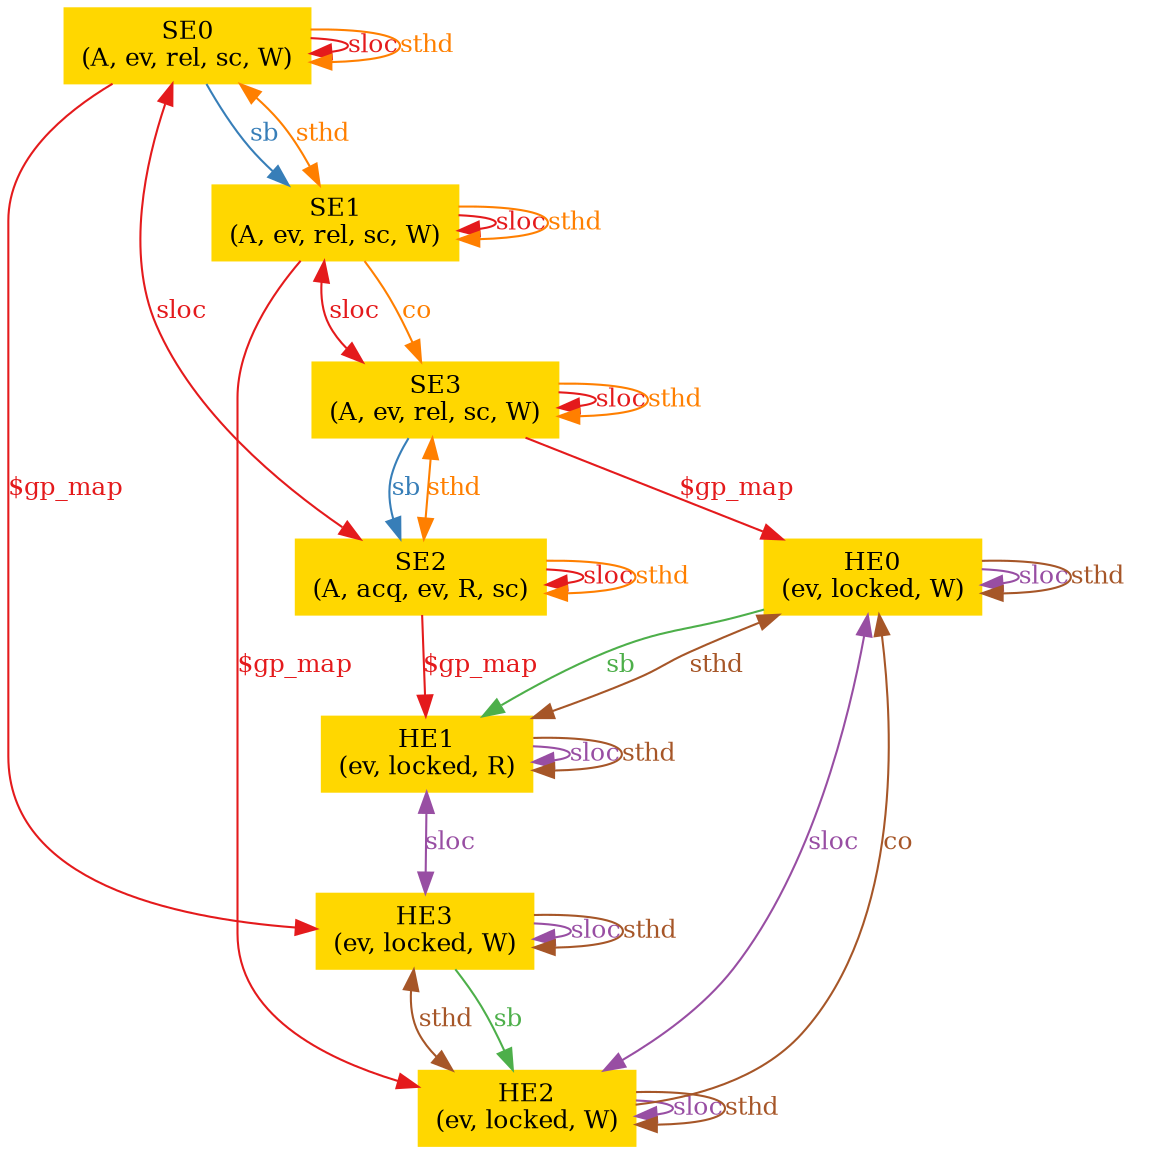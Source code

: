 digraph "graph" {
graph [fontsize=12]
node [fontsize=12]
edge [fontsize=12]
rankdir=TB;
"N7" -> "N1" [uuid = "<SE0, HE3>", color = "#e41a1c", fontcolor = "#e41a1c", style = "solid", label = "$gp_map", dir = "forward", weight = "1"]
"N6" -> "N0" [uuid = "<SE1, HE2>", color = "#e41a1c", fontcolor = "#e41a1c", style = "solid", label = "$gp_map", dir = "forward", weight = "1"]
"N4" -> "N2" [uuid = "<SE2, HE1>", color = "#e41a1c", fontcolor = "#e41a1c", style = "solid", label = "$gp_map", dir = "forward", weight = "1"]
"N5" -> "N3" [uuid = "<SE3, HE0>", color = "#e41a1c", fontcolor = "#e41a1c", style = "solid", label = "$gp_map", dir = "forward", weight = "1"]
"N3" -> "N0" [uuid = "<HE2, HE0>", color = "#a65628", fontcolor = "#a65628", style = "solid", label = "co", dir = "back", weight = "1"]
"N6" -> "N5" [uuid = "<SE1, SE3>", color = "#ff7f00", fontcolor = "#ff7f00", style = "solid", label = "co", dir = "forward", weight = "1"]
"N3" -> "N2" [uuid = "<HE0, HE1>", color = "#4daf4a", fontcolor = "#4daf4a", style = "solid", label = "sb", dir = "forward", weight = "1"]
"N1" -> "N0" [uuid = "<HE3, HE2>", color = "#4daf4a", fontcolor = "#4daf4a", style = "solid", label = "sb", dir = "forward", weight = "1"]
"N7" -> "N6" [uuid = "<SE0, SE1>", color = "#377eb8", fontcolor = "#377eb8", style = "solid", label = "sb", dir = "forward", weight = "1"]
"N5" -> "N4" [uuid = "<SE3, SE2>", color = "#377eb8", fontcolor = "#377eb8", style = "solid", label = "sb", dir = "forward", weight = "1"]
"N3" -> "N3" [uuid = "<HE0, HE0>", color = "#984ea3", fontcolor = "#984ea3", style = "solid", label = "sloc", dir = "forward", weight = "1"]
"N3" -> "N0" [uuid = "<HE0, HE2>", color = "#984ea3", fontcolor = "#984ea3", style = "solid", label = "sloc", dir = "both", weight = "1"]
"N2" -> "N2" [uuid = "<HE1, HE1>", color = "#984ea3", fontcolor = "#984ea3", style = "solid", label = "sloc", dir = "forward", weight = "1"]
"N2" -> "N1" [uuid = "<HE1, HE3>", color = "#984ea3", fontcolor = "#984ea3", style = "solid", label = "sloc", dir = "both", weight = "1"]
"N0" -> "N0" [uuid = "<HE2, HE2>", color = "#984ea3", fontcolor = "#984ea3", style = "solid", label = "sloc", dir = "forward", weight = "1"]
"N1" -> "N1" [uuid = "<HE3, HE3>", color = "#984ea3", fontcolor = "#984ea3", style = "solid", label = "sloc", dir = "forward", weight = "1"]
"N7" -> "N7" [uuid = "<SE0, SE0>", color = "#e41a1c", fontcolor = "#e41a1c", style = "solid", label = "sloc", dir = "forward", weight = "1"]
"N7" -> "N4" [uuid = "<SE0, SE2>", color = "#e41a1c", fontcolor = "#e41a1c", style = "solid", label = "sloc", dir = "both", weight = "1"]
"N6" -> "N6" [uuid = "<SE1, SE1>", color = "#e41a1c", fontcolor = "#e41a1c", style = "solid", label = "sloc", dir = "forward", weight = "1"]
"N6" -> "N5" [uuid = "<SE1, SE3>", color = "#e41a1c", fontcolor = "#e41a1c", style = "solid", label = "sloc", dir = "both", weight = "1"]
"N4" -> "N4" [uuid = "<SE2, SE2>", color = "#e41a1c", fontcolor = "#e41a1c", style = "solid", label = "sloc", dir = "forward", weight = "1"]
"N5" -> "N5" [uuid = "<SE3, SE3>", color = "#e41a1c", fontcolor = "#e41a1c", style = "solid", label = "sloc", dir = "forward", weight = "1"]
"N3" -> "N3" [uuid = "<HE0, HE0>", color = "#a65628", fontcolor = "#a65628", style = "solid", label = "sthd", dir = "forward", weight = "1"]
"N3" -> "N2" [uuid = "<HE0, HE1>", color = "#a65628", fontcolor = "#a65628", style = "solid", label = "sthd", dir = "both", weight = "1"]
"N2" -> "N2" [uuid = "<HE1, HE1>", color = "#a65628", fontcolor = "#a65628", style = "solid", label = "sthd", dir = "forward", weight = "1"]
"N0" -> "N0" [uuid = "<HE2, HE2>", color = "#a65628", fontcolor = "#a65628", style = "solid", label = "sthd", dir = "forward", weight = "1"]
"N1" -> "N0" [uuid = "<HE2, HE3>", color = "#a65628", fontcolor = "#a65628", style = "solid", label = "sthd", dir = "both", weight = "1"]
"N1" -> "N1" [uuid = "<HE3, HE3>", color = "#a65628", fontcolor = "#a65628", style = "solid", label = "sthd", dir = "forward", weight = "1"]
"N7" -> "N7" [uuid = "<SE0, SE0>", color = "#ff7f00", fontcolor = "#ff7f00", style = "solid", label = "sthd", dir = "forward", weight = "1"]
"N7" -> "N6" [uuid = "<SE0, SE1>", color = "#ff7f00", fontcolor = "#ff7f00", style = "solid", label = "sthd", dir = "both", weight = "1"]
"N6" -> "N6" [uuid = "<SE1, SE1>", color = "#ff7f00", fontcolor = "#ff7f00", style = "solid", label = "sthd", dir = "forward", weight = "1"]
"N4" -> "N4" [uuid = "<SE2, SE2>", color = "#ff7f00", fontcolor = "#ff7f00", style = "solid", label = "sthd", dir = "forward", weight = "1"]
"N5" -> "N4" [uuid = "<SE2, SE3>", color = "#ff7f00", fontcolor = "#ff7f00", style = "solid", label = "sthd", dir = "both", weight = "1"]
"N5" -> "N5" [uuid = "<SE3, SE3>", color = "#ff7f00", fontcolor = "#ff7f00", style = "solid", label = "sthd", dir = "forward", weight = "1"]
"N0" [uuid="HE2", label="HE2\n(ev, locked, W)", color="#ffd700", fontcolor = "#000000", shape = "box", style = "filled, solid"]
"N1" [uuid="HE3", label="HE3\n(ev, locked, W)", color="#ffd700", fontcolor = "#000000", shape = "box", style = "filled, solid"]
"N2" [uuid="HE1", label="HE1\n(ev, locked, R)", color="#ffd700", fontcolor = "#000000", shape = "box", style = "filled, solid"]
"N3" [uuid="HE0", label="HE0\n(ev, locked, W)", color="#ffd700", fontcolor = "#000000", shape = "box", style = "filled, solid"]
"N4" [uuid="SE2", label="SE2\n(A, acq, ev, R, sc)", color="#ffd700", fontcolor = "#000000", shape = "box", style = "filled, solid"]
"N5" [uuid="SE3", label="SE3\n(A, ev, rel, sc, W)", color="#ffd700", fontcolor = "#000000", shape = "box", style = "filled, solid"]
"N6" [uuid="SE1", label="SE1\n(A, ev, rel, sc, W)", color="#ffd700", fontcolor = "#000000", shape = "box", style = "filled, solid"]
"N7" [uuid="SE0", label="SE0\n(A, ev, rel, sc, W)", color="#ffd700", fontcolor = "#000000", shape = "box", style = "filled, solid"]
}
